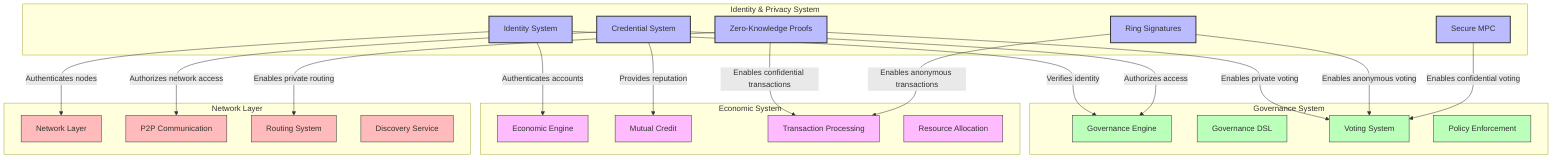 graph TD
    subgraph "Identity & Privacy System"
        ID[Identity System]
        CRED[Credential System]
        ZKP[Zero-Knowledge Proofs]
        RING[Ring Signatures]
        MPC[Secure MPC]
    end
    
    subgraph "Governance System"
        GOV[Governance Engine]
        DSL[Governance DSL]
        VOTE[Voting System]
        POL[Policy Enforcement]
    end
    
    subgraph "Economic System"
        ECON[Economic Engine]
        CREDIT[Mutual Credit]
        TRANS[Transaction Processing]
        RSRC[Resource Allocation]
    end
    
    subgraph "Network Layer"
        NET[Network Layer]
        P2P[P2P Communication]
        ROUTE[Routing System]
        DISC[Discovery Service]
    end
    
    ID -->|Verifies identity| GOV
    CRED -->|Authorizes access| GOV
    ZKP -->|Enables private voting| VOTE
    RING -->|Enables anonymous voting| VOTE
    MPC -->|Enables confidential voting| VOTE
    
    ID -->|Authenticates accounts| ECON
    CRED -->|Provides reputation| CREDIT
    ZKP -->|Enables confidential transactions| TRANS
    RING -->|Enables anonymous transactions| TRANS
    
    ID -->|Authenticates nodes| NET
    CRED -->|Authorizes network access| P2P
    ZKP -->|Enables private routing| ROUTE
    
    classDef identity fill:#bbf,stroke:#333,stroke-width:2px
    classDef governance fill:#bfb,stroke:#333,stroke-width:1px
    classDef economic fill:#fbf,stroke:#333,stroke-width:1px
    classDef network fill:#fbb,stroke:#333,stroke-width:1px
    
    class ID,CRED,ZKP,RING,MPC identity
    class GOV,DSL,VOTE,POL governance
    class ECON,CREDIT,TRANS,RSRC economic
    class NET,P2P,ROUTE,DISC network